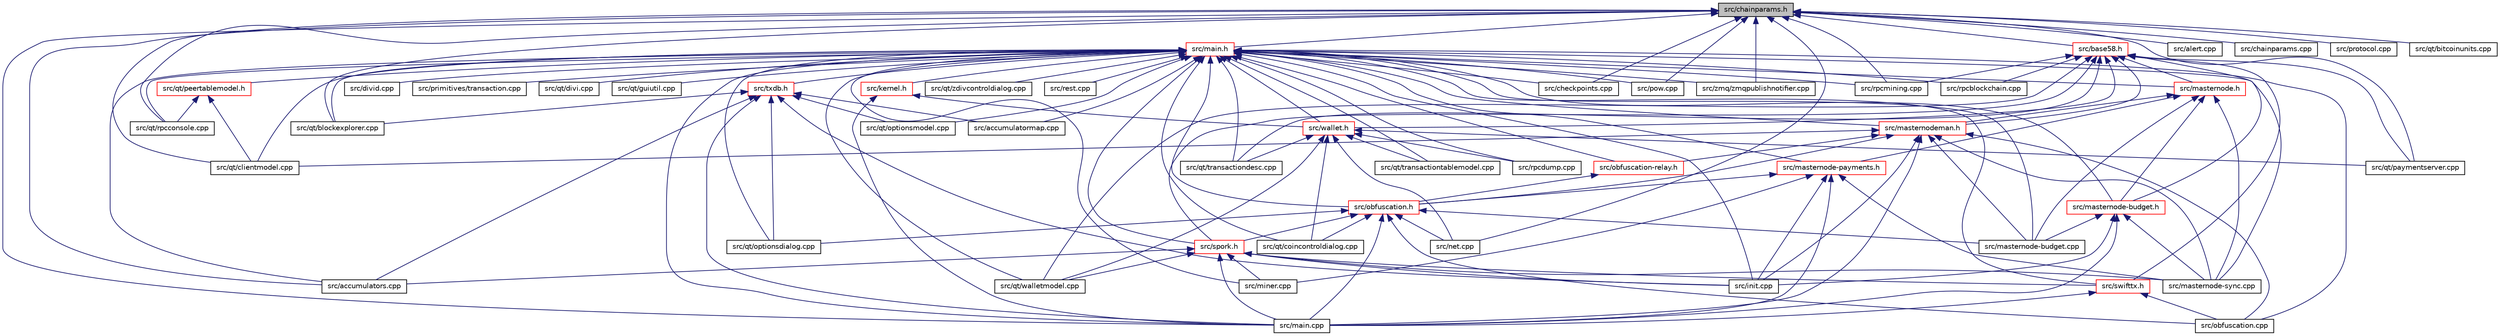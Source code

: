 digraph "src/chainparams.h"
{
  edge [fontname="Helvetica",fontsize="10",labelfontname="Helvetica",labelfontsize="10"];
  node [fontname="Helvetica",fontsize="10",shape=record];
  Node75 [label="src/chainparams.h",height=0.2,width=0.4,color="black", fillcolor="grey75", style="filled", fontcolor="black"];
  Node75 -> Node76 [dir="back",color="midnightblue",fontsize="10",style="solid",fontname="Helvetica"];
  Node76 [label="src/main.h",height=0.2,width=0.4,color="red", fillcolor="white", style="filled",URL="$main_8h.html"];
  Node76 -> Node77 [dir="back",color="midnightblue",fontsize="10",style="solid",fontname="Helvetica"];
  Node77 [label="src/accumulatormap.cpp",height=0.2,width=0.4,color="black", fillcolor="white", style="filled",URL="$accumulatormap_8cpp.html"];
  Node76 -> Node78 [dir="back",color="midnightblue",fontsize="10",style="solid",fontname="Helvetica"];
  Node78 [label="src/txdb.h",height=0.2,width=0.4,color="red", fillcolor="white", style="filled",URL="$txdb_8h.html"];
  Node78 -> Node77 [dir="back",color="midnightblue",fontsize="10",style="solid",fontname="Helvetica"];
  Node78 -> Node79 [dir="back",color="midnightblue",fontsize="10",style="solid",fontname="Helvetica"];
  Node79 [label="src/accumulators.cpp",height=0.2,width=0.4,color="black", fillcolor="white", style="filled",URL="$accumulators_8cpp.html"];
  Node78 -> Node80 [dir="back",color="midnightblue",fontsize="10",style="solid",fontname="Helvetica"];
  Node80 [label="src/init.cpp",height=0.2,width=0.4,color="black", fillcolor="white", style="filled",URL="$init_8cpp.html"];
  Node78 -> Node81 [dir="back",color="midnightblue",fontsize="10",style="solid",fontname="Helvetica"];
  Node81 [label="src/main.cpp",height=0.2,width=0.4,color="black", fillcolor="white", style="filled",URL="$main_8cpp.html"];
  Node78 -> Node82 [dir="back",color="midnightblue",fontsize="10",style="solid",fontname="Helvetica"];
  Node82 [label="src/qt/blockexplorer.cpp",height=0.2,width=0.4,color="black", fillcolor="white", style="filled",URL="$blockexplorer_8cpp.html"];
  Node78 -> Node83 [dir="back",color="midnightblue",fontsize="10",style="solid",fontname="Helvetica"];
  Node83 [label="src/qt/optionsdialog.cpp",height=0.2,width=0.4,color="black", fillcolor="white", style="filled",URL="$optionsdialog_8cpp.html"];
  Node78 -> Node84 [dir="back",color="midnightblue",fontsize="10",style="solid",fontname="Helvetica"];
  Node84 [label="src/qt/optionsmodel.cpp",height=0.2,width=0.4,color="black", fillcolor="white", style="filled",URL="$optionsmodel_8cpp.html"];
  Node76 -> Node79 [dir="back",color="midnightblue",fontsize="10",style="solid",fontname="Helvetica"];
  Node76 -> Node86 [dir="back",color="midnightblue",fontsize="10",style="solid",fontname="Helvetica"];
  Node86 [label="src/spork.h",height=0.2,width=0.4,color="red", fillcolor="white", style="filled",URL="$spork_8h.html"];
  Node86 -> Node79 [dir="back",color="midnightblue",fontsize="10",style="solid",fontname="Helvetica"];
  Node86 -> Node80 [dir="back",color="midnightblue",fontsize="10",style="solid",fontname="Helvetica"];
  Node86 -> Node81 [dir="back",color="midnightblue",fontsize="10",style="solid",fontname="Helvetica"];
  Node86 -> Node91 [dir="back",color="midnightblue",fontsize="10",style="solid",fontname="Helvetica"];
  Node91 [label="src/swifttx.h",height=0.2,width=0.4,color="red", fillcolor="white", style="filled",URL="$swifttx_8h.html"];
  Node91 -> Node81 [dir="back",color="midnightblue",fontsize="10",style="solid",fontname="Helvetica"];
  Node91 -> Node92 [dir="back",color="midnightblue",fontsize="10",style="solid",fontname="Helvetica"];
  Node92 [label="src/obfuscation.cpp",height=0.2,width=0.4,color="black", fillcolor="white", style="filled",URL="$obfuscation_8cpp.html"];
  Node86 -> Node134 [dir="back",color="midnightblue",fontsize="10",style="solid",fontname="Helvetica"];
  Node134 [label="src/masternode-sync.cpp",height=0.2,width=0.4,color="black", fillcolor="white", style="filled",URL="$masternode-sync_8cpp.html"];
  Node86 -> Node136 [dir="back",color="midnightblue",fontsize="10",style="solid",fontname="Helvetica"];
  Node136 [label="src/miner.cpp",height=0.2,width=0.4,color="black", fillcolor="white", style="filled",URL="$miner_8cpp.html"];
  Node86 -> Node123 [dir="back",color="midnightblue",fontsize="10",style="solid",fontname="Helvetica"];
  Node123 [label="src/qt/walletmodel.cpp",height=0.2,width=0.4,color="black", fillcolor="white", style="filled",URL="$walletmodel_8cpp.html"];
  Node76 -> Node139 [dir="back",color="midnightblue",fontsize="10",style="solid",fontname="Helvetica"];
  Node139 [label="src/obfuscation.h",height=0.2,width=0.4,color="red", fillcolor="white", style="filled",URL="$obfuscation_8h.html"];
  Node139 -> Node86 [dir="back",color="midnightblue",fontsize="10",style="solid",fontname="Helvetica"];
  Node139 -> Node81 [dir="back",color="midnightblue",fontsize="10",style="solid",fontname="Helvetica"];
  Node139 -> Node145 [dir="back",color="midnightblue",fontsize="10",style="solid",fontname="Helvetica"];
  Node145 [label="src/masternode-budget.cpp",height=0.2,width=0.4,color="black", fillcolor="white", style="filled",URL="$masternode-budget_8cpp.html"];
  Node139 -> Node147 [dir="back",color="midnightblue",fontsize="10",style="solid",fontname="Helvetica"];
  Node147 [label="src/net.cpp",height=0.2,width=0.4,color="black", fillcolor="white", style="filled",URL="$net_8cpp.html"];
  Node139 -> Node92 [dir="back",color="midnightblue",fontsize="10",style="solid",fontname="Helvetica"];
  Node139 -> Node99 [dir="back",color="midnightblue",fontsize="10",style="solid",fontname="Helvetica"];
  Node99 [label="src/qt/coincontroldialog.cpp",height=0.2,width=0.4,color="black", fillcolor="white", style="filled",URL="$coincontroldialog_8cpp.html"];
  Node139 -> Node83 [dir="back",color="midnightblue",fontsize="10",style="solid",fontname="Helvetica"];
  Node76 -> Node148 [dir="back",color="midnightblue",fontsize="10",style="solid",fontname="Helvetica"];
  Node148 [label="src/masternode-payments.h",height=0.2,width=0.4,color="red", fillcolor="white", style="filled",URL="$masternode-payments_8h.html"];
  Node148 -> Node139 [dir="back",color="midnightblue",fontsize="10",style="solid",fontname="Helvetica"];
  Node148 -> Node80 [dir="back",color="midnightblue",fontsize="10",style="solid",fontname="Helvetica"];
  Node148 -> Node81 [dir="back",color="midnightblue",fontsize="10",style="solid",fontname="Helvetica"];
  Node148 -> Node134 [dir="back",color="midnightblue",fontsize="10",style="solid",fontname="Helvetica"];
  Node148 -> Node136 [dir="back",color="midnightblue",fontsize="10",style="solid",fontname="Helvetica"];
  Node76 -> Node149 [dir="back",color="midnightblue",fontsize="10",style="solid",fontname="Helvetica"];
  Node149 [label="src/masternode.h",height=0.2,width=0.4,color="red", fillcolor="white", style="filled",URL="$masternode_8h.html"];
  Node149 -> Node148 [dir="back",color="midnightblue",fontsize="10",style="solid",fontname="Helvetica"];
  Node149 -> Node150 [dir="back",color="midnightblue",fontsize="10",style="solid",fontname="Helvetica"];
  Node150 [label="src/masternodeman.h",height=0.2,width=0.4,color="red", fillcolor="white", style="filled",URL="$masternodeman_8h.html"];
  Node150 -> Node139 [dir="back",color="midnightblue",fontsize="10",style="solid",fontname="Helvetica"];
  Node150 -> Node141 [dir="back",color="midnightblue",fontsize="10",style="solid",fontname="Helvetica"];
  Node141 [label="src/obfuscation-relay.h",height=0.2,width=0.4,color="red", fillcolor="white", style="filled",URL="$obfuscation-relay_8h.html"];
  Node141 -> Node139 [dir="back",color="midnightblue",fontsize="10",style="solid",fontname="Helvetica"];
  Node150 -> Node80 [dir="back",color="midnightblue",fontsize="10",style="solid",fontname="Helvetica"];
  Node150 -> Node81 [dir="back",color="midnightblue",fontsize="10",style="solid",fontname="Helvetica"];
  Node150 -> Node145 [dir="back",color="midnightblue",fontsize="10",style="solid",fontname="Helvetica"];
  Node150 -> Node134 [dir="back",color="midnightblue",fontsize="10",style="solid",fontname="Helvetica"];
  Node150 -> Node92 [dir="back",color="midnightblue",fontsize="10",style="solid",fontname="Helvetica"];
  Node150 -> Node151 [dir="back",color="midnightblue",fontsize="10",style="solid",fontname="Helvetica"];
  Node151 [label="src/qt/clientmodel.cpp",height=0.2,width=0.4,color="black", fillcolor="white", style="filled",URL="$clientmodel_8cpp.html"];
  Node149 -> Node152 [dir="back",color="midnightblue",fontsize="10",style="solid",fontname="Helvetica"];
  Node152 [label="src/masternode-budget.h",height=0.2,width=0.4,color="red", fillcolor="white", style="filled",URL="$masternode-budget_8h.html"];
  Node152 -> Node80 [dir="back",color="midnightblue",fontsize="10",style="solid",fontname="Helvetica"];
  Node152 -> Node81 [dir="back",color="midnightblue",fontsize="10",style="solid",fontname="Helvetica"];
  Node152 -> Node145 [dir="back",color="midnightblue",fontsize="10",style="solid",fontname="Helvetica"];
  Node152 -> Node134 [dir="back",color="midnightblue",fontsize="10",style="solid",fontname="Helvetica"];
  Node149 -> Node145 [dir="back",color="midnightblue",fontsize="10",style="solid",fontname="Helvetica"];
  Node149 -> Node134 [dir="back",color="midnightblue",fontsize="10",style="solid",fontname="Helvetica"];
  Node76 -> Node150 [dir="back",color="midnightblue",fontsize="10",style="solid",fontname="Helvetica"];
  Node76 -> Node157 [dir="back",color="midnightblue",fontsize="10",style="solid",fontname="Helvetica"];
  Node157 [label="src/kernel.h",height=0.2,width=0.4,color="red", fillcolor="white", style="filled",URL="$kernel_8h.html"];
  Node157 -> Node158 [dir="back",color="midnightblue",fontsize="10",style="solid",fontname="Helvetica"];
  Node158 [label="src/wallet.h",height=0.2,width=0.4,color="red", fillcolor="white", style="filled",URL="$wallet_8h.html"];
  Node158 -> Node147 [dir="back",color="midnightblue",fontsize="10",style="solid",fontname="Helvetica"];
  Node158 -> Node99 [dir="back",color="midnightblue",fontsize="10",style="solid",fontname="Helvetica"];
  Node158 -> Node110 [dir="back",color="midnightblue",fontsize="10",style="solid",fontname="Helvetica"];
  Node110 [label="src/qt/paymentserver.cpp",height=0.2,width=0.4,color="black", fillcolor="white", style="filled",URL="$paymentserver_8cpp.html"];
  Node158 -> Node113 [dir="back",color="midnightblue",fontsize="10",style="solid",fontname="Helvetica"];
  Node113 [label="src/qt/transactiondesc.cpp",height=0.2,width=0.4,color="black", fillcolor="white", style="filled",URL="$transactiondesc_8cpp.html"];
  Node158 -> Node127 [dir="back",color="midnightblue",fontsize="10",style="solid",fontname="Helvetica"];
  Node127 [label="src/qt/transactiontablemodel.cpp",height=0.2,width=0.4,color="black", fillcolor="white", style="filled",URL="$transactiontablemodel_8cpp.html"];
  Node158 -> Node123 [dir="back",color="midnightblue",fontsize="10",style="solid",fontname="Helvetica"];
  Node158 -> Node159 [dir="back",color="midnightblue",fontsize="10",style="solid",fontname="Helvetica"];
  Node159 [label="src/rpcdump.cpp",height=0.2,width=0.4,color="black", fillcolor="white", style="filled",URL="$rpcdump_8cpp.html"];
  Node157 -> Node81 [dir="back",color="midnightblue",fontsize="10",style="solid",fontname="Helvetica"];
  Node76 -> Node158 [dir="back",color="midnightblue",fontsize="10",style="solid",fontname="Helvetica"];
  Node76 -> Node141 [dir="back",color="midnightblue",fontsize="10",style="solid",fontname="Helvetica"];
  Node76 -> Node162 [dir="back",color="midnightblue",fontsize="10",style="solid",fontname="Helvetica"];
  Node162 [label="src/checkpoints.cpp",height=0.2,width=0.4,color="black", fillcolor="white", style="filled",URL="$checkpoints_8cpp.html"];
  Node76 -> Node163 [dir="back",color="midnightblue",fontsize="10",style="solid",fontname="Helvetica"];
  Node163 [label="src/divid.cpp",height=0.2,width=0.4,color="black", fillcolor="white", style="filled",URL="$divid_8cpp.html"];
  Node76 -> Node80 [dir="back",color="midnightblue",fontsize="10",style="solid",fontname="Helvetica"];
  Node76 -> Node152 [dir="back",color="midnightblue",fontsize="10",style="solid",fontname="Helvetica"];
  Node76 -> Node81 [dir="back",color="midnightblue",fontsize="10",style="solid",fontname="Helvetica"];
  Node76 -> Node91 [dir="back",color="midnightblue",fontsize="10",style="solid",fontname="Helvetica"];
  Node76 -> Node145 [dir="back",color="midnightblue",fontsize="10",style="solid",fontname="Helvetica"];
  Node76 -> Node134 [dir="back",color="midnightblue",fontsize="10",style="solid",fontname="Helvetica"];
  Node76 -> Node136 [dir="back",color="midnightblue",fontsize="10",style="solid",fontname="Helvetica"];
  Node76 -> Node92 [dir="back",color="midnightblue",fontsize="10",style="solid",fontname="Helvetica"];
  Node76 -> Node164 [dir="back",color="midnightblue",fontsize="10",style="solid",fontname="Helvetica"];
  Node164 [label="src/pow.cpp",height=0.2,width=0.4,color="black", fillcolor="white", style="filled",URL="$pow_8cpp.html"];
  Node76 -> Node165 [dir="back",color="midnightblue",fontsize="10",style="solid",fontname="Helvetica"];
  Node165 [label="src/primitives/transaction.cpp",height=0.2,width=0.4,color="black", fillcolor="white", style="filled",URL="$transaction_8cpp.html"];
  Node76 -> Node166 [dir="back",color="midnightblue",fontsize="10",style="solid",fontname="Helvetica"];
  Node166 [label="src/qt/peertablemodel.h",height=0.2,width=0.4,color="red", fillcolor="white", style="filled",URL="$peertablemodel_8h.html"];
  Node166 -> Node151 [dir="back",color="midnightblue",fontsize="10",style="solid",fontname="Helvetica"];
  Node166 -> Node168 [dir="back",color="midnightblue",fontsize="10",style="solid",fontname="Helvetica"];
  Node168 [label="src/qt/rpcconsole.cpp",height=0.2,width=0.4,color="black", fillcolor="white", style="filled",URL="$rpcconsole_8cpp.html"];
  Node76 -> Node82 [dir="back",color="midnightblue",fontsize="10",style="solid",fontname="Helvetica"];
  Node76 -> Node151 [dir="back",color="midnightblue",fontsize="10",style="solid",fontname="Helvetica"];
  Node76 -> Node99 [dir="back",color="midnightblue",fontsize="10",style="solid",fontname="Helvetica"];
  Node76 -> Node170 [dir="back",color="midnightblue",fontsize="10",style="solid",fontname="Helvetica"];
  Node170 [label="src/qt/divi.cpp",height=0.2,width=0.4,color="black", fillcolor="white", style="filled",URL="$divi_8cpp.html"];
  Node76 -> Node103 [dir="back",color="midnightblue",fontsize="10",style="solid",fontname="Helvetica"];
  Node103 [label="src/qt/guiutil.cpp",height=0.2,width=0.4,color="black", fillcolor="white", style="filled",URL="$guiutil_8cpp.html"];
  Node76 -> Node83 [dir="back",color="midnightblue",fontsize="10",style="solid",fontname="Helvetica"];
  Node76 -> Node84 [dir="back",color="midnightblue",fontsize="10",style="solid",fontname="Helvetica"];
  Node76 -> Node168 [dir="back",color="midnightblue",fontsize="10",style="solid",fontname="Helvetica"];
  Node76 -> Node113 [dir="back",color="midnightblue",fontsize="10",style="solid",fontname="Helvetica"];
  Node76 -> Node127 [dir="back",color="midnightblue",fontsize="10",style="solid",fontname="Helvetica"];
  Node76 -> Node123 [dir="back",color="midnightblue",fontsize="10",style="solid",fontname="Helvetica"];
  Node76 -> Node129 [dir="back",color="midnightblue",fontsize="10",style="solid",fontname="Helvetica"];
  Node129 [label="src/qt/zdivcontroldialog.cpp",height=0.2,width=0.4,color="black", fillcolor="white", style="filled",URL="$zdivcontroldialog_8cpp.html"];
  Node76 -> Node171 [dir="back",color="midnightblue",fontsize="10",style="solid",fontname="Helvetica"];
  Node171 [label="src/rest.cpp",height=0.2,width=0.4,color="black", fillcolor="white", style="filled",URL="$rest_8cpp.html"];
  Node76 -> Node172 [dir="back",color="midnightblue",fontsize="10",style="solid",fontname="Helvetica"];
  Node172 [label="src/rpcblockchain.cpp",height=0.2,width=0.4,color="black", fillcolor="white", style="filled",URL="$rpcblockchain_8cpp.html"];
  Node76 -> Node159 [dir="back",color="midnightblue",fontsize="10",style="solid",fontname="Helvetica"];
  Node76 -> Node173 [dir="back",color="midnightblue",fontsize="10",style="solid",fontname="Helvetica"];
  Node173 [label="src/rpcmining.cpp",height=0.2,width=0.4,color="black", fillcolor="white", style="filled",URL="$rpcmining_8cpp.html"];
  Node76 -> Node179 [dir="back",color="midnightblue",fontsize="10",style="solid",fontname="Helvetica"];
  Node179 [label="src/zmq/zmqpublishnotifier.cpp",height=0.2,width=0.4,color="black", fillcolor="white", style="filled",URL="$zmqpublishnotifier_8cpp.html"];
  Node75 -> Node79 [dir="back",color="midnightblue",fontsize="10",style="solid",fontname="Helvetica"];
  Node75 -> Node180 [dir="back",color="midnightblue",fontsize="10",style="solid",fontname="Helvetica"];
  Node180 [label="src/base58.h",height=0.2,width=0.4,color="red", fillcolor="white", style="filled",URL="$base58_8h.html"];
  Node180 -> Node86 [dir="back",color="midnightblue",fontsize="10",style="solid",fontname="Helvetica"];
  Node180 -> Node149 [dir="back",color="midnightblue",fontsize="10",style="solid",fontname="Helvetica"];
  Node180 -> Node150 [dir="back",color="midnightblue",fontsize="10",style="solid",fontname="Helvetica"];
  Node180 -> Node158 [dir="back",color="midnightblue",fontsize="10",style="solid",fontname="Helvetica"];
  Node180 -> Node152 [dir="back",color="midnightblue",fontsize="10",style="solid",fontname="Helvetica"];
  Node180 -> Node91 [dir="back",color="midnightblue",fontsize="10",style="solid",fontname="Helvetica"];
  Node180 -> Node110 [dir="back",color="midnightblue",fontsize="10",style="solid",fontname="Helvetica"];
  Node180 -> Node113 [dir="back",color="midnightblue",fontsize="10",style="solid",fontname="Helvetica"];
  Node180 -> Node123 [dir="back",color="midnightblue",fontsize="10",style="solid",fontname="Helvetica"];
  Node180 -> Node172 [dir="back",color="midnightblue",fontsize="10",style="solid",fontname="Helvetica"];
  Node180 -> Node173 [dir="back",color="midnightblue",fontsize="10",style="solid",fontname="Helvetica"];
  Node75 -> Node190 [dir="back",color="midnightblue",fontsize="10",style="solid",fontname="Helvetica"];
  Node190 [label="src/alert.cpp",height=0.2,width=0.4,color="black", fillcolor="white", style="filled",URL="$alert_8cpp.html"];
  Node75 -> Node191 [dir="back",color="midnightblue",fontsize="10",style="solid",fontname="Helvetica"];
  Node191 [label="src/chainparams.cpp",height=0.2,width=0.4,color="black", fillcolor="white", style="filled",URL="$chainparams_8cpp.html"];
  Node75 -> Node162 [dir="back",color="midnightblue",fontsize="10",style="solid",fontname="Helvetica"];
  Node75 -> Node81 [dir="back",color="midnightblue",fontsize="10",style="solid",fontname="Helvetica"];
  Node75 -> Node147 [dir="back",color="midnightblue",fontsize="10",style="solid",fontname="Helvetica"];
  Node75 -> Node164 [dir="back",color="midnightblue",fontsize="10",style="solid",fontname="Helvetica"];
  Node75 -> Node192 [dir="back",color="midnightblue",fontsize="10",style="solid",fontname="Helvetica"];
  Node192 [label="src/protocol.cpp",height=0.2,width=0.4,color="black", fillcolor="white", style="filled",URL="$protocol_8cpp.html"];
  Node75 -> Node193 [dir="back",color="midnightblue",fontsize="10",style="solid",fontname="Helvetica"];
  Node193 [label="src/qt/bitcoinunits.cpp",height=0.2,width=0.4,color="black", fillcolor="white", style="filled",URL="$bitcoinunits_8cpp.html"];
  Node75 -> Node82 [dir="back",color="midnightblue",fontsize="10",style="solid",fontname="Helvetica"];
  Node75 -> Node151 [dir="back",color="midnightblue",fontsize="10",style="solid",fontname="Helvetica"];
  Node75 -> Node110 [dir="back",color="midnightblue",fontsize="10",style="solid",fontname="Helvetica"];
  Node75 -> Node168 [dir="back",color="midnightblue",fontsize="10",style="solid",fontname="Helvetica"];
  Node75 -> Node173 [dir="back",color="midnightblue",fontsize="10",style="solid",fontname="Helvetica"];
  Node75 -> Node179 [dir="back",color="midnightblue",fontsize="10",style="solid",fontname="Helvetica"];
}
